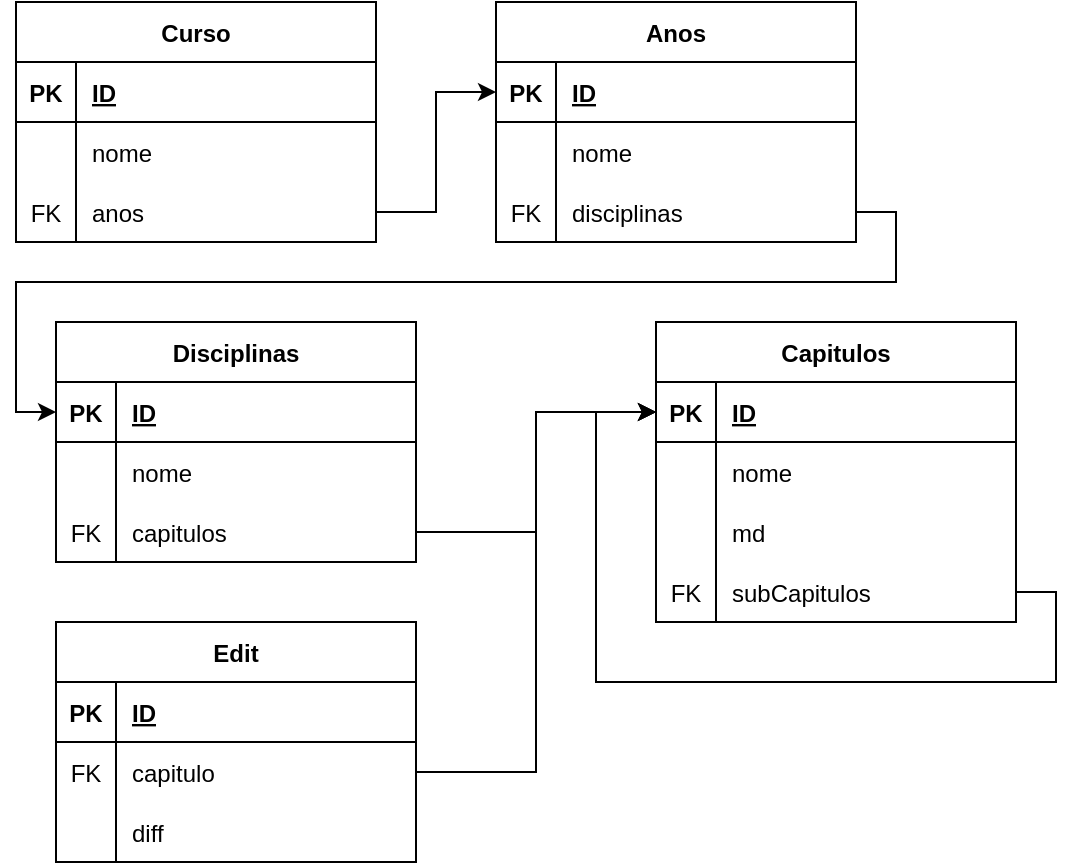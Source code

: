 <mxfile version="16.5.1" type="device"><diagram id="s5BIRtOXANLOnDp517IC" name="Page-1"><mxGraphModel dx="813" dy="494" grid="1" gridSize="10" guides="1" tooltips="1" connect="1" arrows="1" fold="1" page="1" pageScale="1" pageWidth="827" pageHeight="1169" math="0" shadow="0"><root><mxCell id="0"/><mxCell id="1" parent="0"/><mxCell id="8ezfdWUTv3IMdmQRVRtc-47" value="Curso" style="shape=table;startSize=30;container=1;collapsible=1;childLayout=tableLayout;fixedRows=1;rowLines=0;fontStyle=1;align=center;resizeLast=1;" vertex="1" parent="1"><mxGeometry x="40" y="200" width="180" height="120" as="geometry"/></mxCell><mxCell id="8ezfdWUTv3IMdmQRVRtc-48" value="" style="shape=tableRow;horizontal=0;startSize=0;swimlaneHead=0;swimlaneBody=0;fillColor=none;collapsible=0;dropTarget=0;points=[[0,0.5],[1,0.5]];portConstraint=eastwest;top=0;left=0;right=0;bottom=1;" vertex="1" parent="8ezfdWUTv3IMdmQRVRtc-47"><mxGeometry y="30" width="180" height="30" as="geometry"/></mxCell><mxCell id="8ezfdWUTv3IMdmQRVRtc-49" value="PK" style="shape=partialRectangle;connectable=0;fillColor=none;top=0;left=0;bottom=0;right=0;fontStyle=1;overflow=hidden;" vertex="1" parent="8ezfdWUTv3IMdmQRVRtc-48"><mxGeometry width="30" height="30" as="geometry"><mxRectangle width="30" height="30" as="alternateBounds"/></mxGeometry></mxCell><mxCell id="8ezfdWUTv3IMdmQRVRtc-50" value="ID" style="shape=partialRectangle;connectable=0;fillColor=none;top=0;left=0;bottom=0;right=0;align=left;spacingLeft=6;fontStyle=5;overflow=hidden;" vertex="1" parent="8ezfdWUTv3IMdmQRVRtc-48"><mxGeometry x="30" width="150" height="30" as="geometry"><mxRectangle width="150" height="30" as="alternateBounds"/></mxGeometry></mxCell><mxCell id="8ezfdWUTv3IMdmQRVRtc-51" value="" style="shape=tableRow;horizontal=0;startSize=0;swimlaneHead=0;swimlaneBody=0;fillColor=none;collapsible=0;dropTarget=0;points=[[0,0.5],[1,0.5]];portConstraint=eastwest;top=0;left=0;right=0;bottom=0;" vertex="1" parent="8ezfdWUTv3IMdmQRVRtc-47"><mxGeometry y="60" width="180" height="30" as="geometry"/></mxCell><mxCell id="8ezfdWUTv3IMdmQRVRtc-52" value="" style="shape=partialRectangle;connectable=0;fillColor=none;top=0;left=0;bottom=0;right=0;editable=1;overflow=hidden;" vertex="1" parent="8ezfdWUTv3IMdmQRVRtc-51"><mxGeometry width="30" height="30" as="geometry"><mxRectangle width="30" height="30" as="alternateBounds"/></mxGeometry></mxCell><mxCell id="8ezfdWUTv3IMdmQRVRtc-53" value="nome" style="shape=partialRectangle;connectable=0;fillColor=none;top=0;left=0;bottom=0;right=0;align=left;spacingLeft=6;overflow=hidden;" vertex="1" parent="8ezfdWUTv3IMdmQRVRtc-51"><mxGeometry x="30" width="150" height="30" as="geometry"><mxRectangle width="150" height="30" as="alternateBounds"/></mxGeometry></mxCell><mxCell id="8ezfdWUTv3IMdmQRVRtc-54" value="" style="shape=tableRow;horizontal=0;startSize=0;swimlaneHead=0;swimlaneBody=0;fillColor=none;collapsible=0;dropTarget=0;points=[[0,0.5],[1,0.5]];portConstraint=eastwest;top=0;left=0;right=0;bottom=0;" vertex="1" parent="8ezfdWUTv3IMdmQRVRtc-47"><mxGeometry y="90" width="180" height="30" as="geometry"/></mxCell><mxCell id="8ezfdWUTv3IMdmQRVRtc-55" value="FK" style="shape=partialRectangle;connectable=0;fillColor=none;top=0;left=0;bottom=0;right=0;editable=1;overflow=hidden;" vertex="1" parent="8ezfdWUTv3IMdmQRVRtc-54"><mxGeometry width="30" height="30" as="geometry"><mxRectangle width="30" height="30" as="alternateBounds"/></mxGeometry></mxCell><mxCell id="8ezfdWUTv3IMdmQRVRtc-56" value="anos" style="shape=partialRectangle;connectable=0;fillColor=none;top=0;left=0;bottom=0;right=0;align=left;spacingLeft=6;overflow=hidden;" vertex="1" parent="8ezfdWUTv3IMdmQRVRtc-54"><mxGeometry x="30" width="150" height="30" as="geometry"><mxRectangle width="150" height="30" as="alternateBounds"/></mxGeometry></mxCell><mxCell id="8ezfdWUTv3IMdmQRVRtc-60" value="Anos" style="shape=table;startSize=30;container=1;collapsible=1;childLayout=tableLayout;fixedRows=1;rowLines=0;fontStyle=1;align=center;resizeLast=1;" vertex="1" parent="1"><mxGeometry x="280" y="200" width="180" height="120" as="geometry"/></mxCell><mxCell id="8ezfdWUTv3IMdmQRVRtc-61" value="" style="shape=tableRow;horizontal=0;startSize=0;swimlaneHead=0;swimlaneBody=0;fillColor=none;collapsible=0;dropTarget=0;points=[[0,0.5],[1,0.5]];portConstraint=eastwest;top=0;left=0;right=0;bottom=1;" vertex="1" parent="8ezfdWUTv3IMdmQRVRtc-60"><mxGeometry y="30" width="180" height="30" as="geometry"/></mxCell><mxCell id="8ezfdWUTv3IMdmQRVRtc-62" value="PK" style="shape=partialRectangle;connectable=0;fillColor=none;top=0;left=0;bottom=0;right=0;fontStyle=1;overflow=hidden;" vertex="1" parent="8ezfdWUTv3IMdmQRVRtc-61"><mxGeometry width="30" height="30" as="geometry"><mxRectangle width="30" height="30" as="alternateBounds"/></mxGeometry></mxCell><mxCell id="8ezfdWUTv3IMdmQRVRtc-63" value="ID" style="shape=partialRectangle;connectable=0;fillColor=none;top=0;left=0;bottom=0;right=0;align=left;spacingLeft=6;fontStyle=5;overflow=hidden;" vertex="1" parent="8ezfdWUTv3IMdmQRVRtc-61"><mxGeometry x="30" width="150" height="30" as="geometry"><mxRectangle width="150" height="30" as="alternateBounds"/></mxGeometry></mxCell><mxCell id="8ezfdWUTv3IMdmQRVRtc-64" value="" style="shape=tableRow;horizontal=0;startSize=0;swimlaneHead=0;swimlaneBody=0;fillColor=none;collapsible=0;dropTarget=0;points=[[0,0.5],[1,0.5]];portConstraint=eastwest;top=0;left=0;right=0;bottom=0;" vertex="1" parent="8ezfdWUTv3IMdmQRVRtc-60"><mxGeometry y="60" width="180" height="30" as="geometry"/></mxCell><mxCell id="8ezfdWUTv3IMdmQRVRtc-65" value="" style="shape=partialRectangle;connectable=0;fillColor=none;top=0;left=0;bottom=0;right=0;editable=1;overflow=hidden;" vertex="1" parent="8ezfdWUTv3IMdmQRVRtc-64"><mxGeometry width="30" height="30" as="geometry"><mxRectangle width="30" height="30" as="alternateBounds"/></mxGeometry></mxCell><mxCell id="8ezfdWUTv3IMdmQRVRtc-66" value="nome" style="shape=partialRectangle;connectable=0;fillColor=none;top=0;left=0;bottom=0;right=0;align=left;spacingLeft=6;overflow=hidden;" vertex="1" parent="8ezfdWUTv3IMdmQRVRtc-64"><mxGeometry x="30" width="150" height="30" as="geometry"><mxRectangle width="150" height="30" as="alternateBounds"/></mxGeometry></mxCell><mxCell id="8ezfdWUTv3IMdmQRVRtc-67" value="" style="shape=tableRow;horizontal=0;startSize=0;swimlaneHead=0;swimlaneBody=0;fillColor=none;collapsible=0;dropTarget=0;points=[[0,0.5],[1,0.5]];portConstraint=eastwest;top=0;left=0;right=0;bottom=0;" vertex="1" parent="8ezfdWUTv3IMdmQRVRtc-60"><mxGeometry y="90" width="180" height="30" as="geometry"/></mxCell><mxCell id="8ezfdWUTv3IMdmQRVRtc-68" value="FK" style="shape=partialRectangle;connectable=0;fillColor=none;top=0;left=0;bottom=0;right=0;editable=1;overflow=hidden;" vertex="1" parent="8ezfdWUTv3IMdmQRVRtc-67"><mxGeometry width="30" height="30" as="geometry"><mxRectangle width="30" height="30" as="alternateBounds"/></mxGeometry></mxCell><mxCell id="8ezfdWUTv3IMdmQRVRtc-69" value="disciplinas" style="shape=partialRectangle;connectable=0;fillColor=none;top=0;left=0;bottom=0;right=0;align=left;spacingLeft=6;overflow=hidden;" vertex="1" parent="8ezfdWUTv3IMdmQRVRtc-67"><mxGeometry x="30" width="150" height="30" as="geometry"><mxRectangle width="150" height="30" as="alternateBounds"/></mxGeometry></mxCell><mxCell id="8ezfdWUTv3IMdmQRVRtc-73" value="Disciplinas" style="shape=table;startSize=30;container=1;collapsible=1;childLayout=tableLayout;fixedRows=1;rowLines=0;fontStyle=1;align=center;resizeLast=1;" vertex="1" parent="1"><mxGeometry x="60" y="360" width="180" height="120" as="geometry"/></mxCell><mxCell id="8ezfdWUTv3IMdmQRVRtc-74" value="" style="shape=tableRow;horizontal=0;startSize=0;swimlaneHead=0;swimlaneBody=0;fillColor=none;collapsible=0;dropTarget=0;points=[[0,0.5],[1,0.5]];portConstraint=eastwest;top=0;left=0;right=0;bottom=1;" vertex="1" parent="8ezfdWUTv3IMdmQRVRtc-73"><mxGeometry y="30" width="180" height="30" as="geometry"/></mxCell><mxCell id="8ezfdWUTv3IMdmQRVRtc-75" value="PK" style="shape=partialRectangle;connectable=0;fillColor=none;top=0;left=0;bottom=0;right=0;fontStyle=1;overflow=hidden;" vertex="1" parent="8ezfdWUTv3IMdmQRVRtc-74"><mxGeometry width="30" height="30" as="geometry"><mxRectangle width="30" height="30" as="alternateBounds"/></mxGeometry></mxCell><mxCell id="8ezfdWUTv3IMdmQRVRtc-76" value="ID" style="shape=partialRectangle;connectable=0;fillColor=none;top=0;left=0;bottom=0;right=0;align=left;spacingLeft=6;fontStyle=5;overflow=hidden;" vertex="1" parent="8ezfdWUTv3IMdmQRVRtc-74"><mxGeometry x="30" width="150" height="30" as="geometry"><mxRectangle width="150" height="30" as="alternateBounds"/></mxGeometry></mxCell><mxCell id="8ezfdWUTv3IMdmQRVRtc-77" value="" style="shape=tableRow;horizontal=0;startSize=0;swimlaneHead=0;swimlaneBody=0;fillColor=none;collapsible=0;dropTarget=0;points=[[0,0.5],[1,0.5]];portConstraint=eastwest;top=0;left=0;right=0;bottom=0;" vertex="1" parent="8ezfdWUTv3IMdmQRVRtc-73"><mxGeometry y="60" width="180" height="30" as="geometry"/></mxCell><mxCell id="8ezfdWUTv3IMdmQRVRtc-78" value="" style="shape=partialRectangle;connectable=0;fillColor=none;top=0;left=0;bottom=0;right=0;editable=1;overflow=hidden;" vertex="1" parent="8ezfdWUTv3IMdmQRVRtc-77"><mxGeometry width="30" height="30" as="geometry"><mxRectangle width="30" height="30" as="alternateBounds"/></mxGeometry></mxCell><mxCell id="8ezfdWUTv3IMdmQRVRtc-79" value="nome" style="shape=partialRectangle;connectable=0;fillColor=none;top=0;left=0;bottom=0;right=0;align=left;spacingLeft=6;overflow=hidden;" vertex="1" parent="8ezfdWUTv3IMdmQRVRtc-77"><mxGeometry x="30" width="150" height="30" as="geometry"><mxRectangle width="150" height="30" as="alternateBounds"/></mxGeometry></mxCell><mxCell id="8ezfdWUTv3IMdmQRVRtc-80" value="" style="shape=tableRow;horizontal=0;startSize=0;swimlaneHead=0;swimlaneBody=0;fillColor=none;collapsible=0;dropTarget=0;points=[[0,0.5],[1,0.5]];portConstraint=eastwest;top=0;left=0;right=0;bottom=0;" vertex="1" parent="8ezfdWUTv3IMdmQRVRtc-73"><mxGeometry y="90" width="180" height="30" as="geometry"/></mxCell><mxCell id="8ezfdWUTv3IMdmQRVRtc-81" value="FK" style="shape=partialRectangle;connectable=0;fillColor=none;top=0;left=0;bottom=0;right=0;editable=1;overflow=hidden;" vertex="1" parent="8ezfdWUTv3IMdmQRVRtc-80"><mxGeometry width="30" height="30" as="geometry"><mxRectangle width="30" height="30" as="alternateBounds"/></mxGeometry></mxCell><mxCell id="8ezfdWUTv3IMdmQRVRtc-82" value="capitulos" style="shape=partialRectangle;connectable=0;fillColor=none;top=0;left=0;bottom=0;right=0;align=left;spacingLeft=6;overflow=hidden;" vertex="1" parent="8ezfdWUTv3IMdmQRVRtc-80"><mxGeometry x="30" width="150" height="30" as="geometry"><mxRectangle width="150" height="30" as="alternateBounds"/></mxGeometry></mxCell><mxCell id="8ezfdWUTv3IMdmQRVRtc-86" value="Capitulos" style="shape=table;startSize=30;container=1;collapsible=1;childLayout=tableLayout;fixedRows=1;rowLines=0;fontStyle=1;align=center;resizeLast=1;" vertex="1" parent="1"><mxGeometry x="360" y="360" width="180" height="150" as="geometry"/></mxCell><mxCell id="8ezfdWUTv3IMdmQRVRtc-87" value="" style="shape=tableRow;horizontal=0;startSize=0;swimlaneHead=0;swimlaneBody=0;fillColor=none;collapsible=0;dropTarget=0;points=[[0,0.5],[1,0.5]];portConstraint=eastwest;top=0;left=0;right=0;bottom=1;" vertex="1" parent="8ezfdWUTv3IMdmQRVRtc-86"><mxGeometry y="30" width="180" height="30" as="geometry"/></mxCell><mxCell id="8ezfdWUTv3IMdmQRVRtc-88" value="PK" style="shape=partialRectangle;connectable=0;fillColor=none;top=0;left=0;bottom=0;right=0;fontStyle=1;overflow=hidden;" vertex="1" parent="8ezfdWUTv3IMdmQRVRtc-87"><mxGeometry width="30" height="30" as="geometry"><mxRectangle width="30" height="30" as="alternateBounds"/></mxGeometry></mxCell><mxCell id="8ezfdWUTv3IMdmQRVRtc-89" value="ID" style="shape=partialRectangle;connectable=0;fillColor=none;top=0;left=0;bottom=0;right=0;align=left;spacingLeft=6;fontStyle=5;overflow=hidden;" vertex="1" parent="8ezfdWUTv3IMdmQRVRtc-87"><mxGeometry x="30" width="150" height="30" as="geometry"><mxRectangle width="150" height="30" as="alternateBounds"/></mxGeometry></mxCell><mxCell id="8ezfdWUTv3IMdmQRVRtc-90" value="" style="shape=tableRow;horizontal=0;startSize=0;swimlaneHead=0;swimlaneBody=0;fillColor=none;collapsible=0;dropTarget=0;points=[[0,0.5],[1,0.5]];portConstraint=eastwest;top=0;left=0;right=0;bottom=0;" vertex="1" parent="8ezfdWUTv3IMdmQRVRtc-86"><mxGeometry y="60" width="180" height="30" as="geometry"/></mxCell><mxCell id="8ezfdWUTv3IMdmQRVRtc-91" value="" style="shape=partialRectangle;connectable=0;fillColor=none;top=0;left=0;bottom=0;right=0;editable=1;overflow=hidden;" vertex="1" parent="8ezfdWUTv3IMdmQRVRtc-90"><mxGeometry width="30" height="30" as="geometry"><mxRectangle width="30" height="30" as="alternateBounds"/></mxGeometry></mxCell><mxCell id="8ezfdWUTv3IMdmQRVRtc-92" value="nome" style="shape=partialRectangle;connectable=0;fillColor=none;top=0;left=0;bottom=0;right=0;align=left;spacingLeft=6;overflow=hidden;" vertex="1" parent="8ezfdWUTv3IMdmQRVRtc-90"><mxGeometry x="30" width="150" height="30" as="geometry"><mxRectangle width="150" height="30" as="alternateBounds"/></mxGeometry></mxCell><mxCell id="8ezfdWUTv3IMdmQRVRtc-93" value="" style="shape=tableRow;horizontal=0;startSize=0;swimlaneHead=0;swimlaneBody=0;fillColor=none;collapsible=0;dropTarget=0;points=[[0,0.5],[1,0.5]];portConstraint=eastwest;top=0;left=0;right=0;bottom=0;" vertex="1" parent="8ezfdWUTv3IMdmQRVRtc-86"><mxGeometry y="90" width="180" height="30" as="geometry"/></mxCell><mxCell id="8ezfdWUTv3IMdmQRVRtc-94" value="" style="shape=partialRectangle;connectable=0;fillColor=none;top=0;left=0;bottom=0;right=0;editable=1;overflow=hidden;" vertex="1" parent="8ezfdWUTv3IMdmQRVRtc-93"><mxGeometry width="30" height="30" as="geometry"><mxRectangle width="30" height="30" as="alternateBounds"/></mxGeometry></mxCell><mxCell id="8ezfdWUTv3IMdmQRVRtc-95" value="md" style="shape=partialRectangle;connectable=0;fillColor=none;top=0;left=0;bottom=0;right=0;align=left;spacingLeft=6;overflow=hidden;" vertex="1" parent="8ezfdWUTv3IMdmQRVRtc-93"><mxGeometry x="30" width="150" height="30" as="geometry"><mxRectangle width="150" height="30" as="alternateBounds"/></mxGeometry></mxCell><mxCell id="8ezfdWUTv3IMdmQRVRtc-96" value="" style="shape=tableRow;horizontal=0;startSize=0;swimlaneHead=0;swimlaneBody=0;fillColor=none;collapsible=0;dropTarget=0;points=[[0,0.5],[1,0.5]];portConstraint=eastwest;top=0;left=0;right=0;bottom=0;" vertex="1" parent="8ezfdWUTv3IMdmQRVRtc-86"><mxGeometry y="120" width="180" height="30" as="geometry"/></mxCell><mxCell id="8ezfdWUTv3IMdmQRVRtc-97" value="FK" style="shape=partialRectangle;connectable=0;fillColor=none;top=0;left=0;bottom=0;right=0;editable=1;overflow=hidden;" vertex="1" parent="8ezfdWUTv3IMdmQRVRtc-96"><mxGeometry width="30" height="30" as="geometry"><mxRectangle width="30" height="30" as="alternateBounds"/></mxGeometry></mxCell><mxCell id="8ezfdWUTv3IMdmQRVRtc-98" value="subCapitulos" style="shape=partialRectangle;connectable=0;fillColor=none;top=0;left=0;bottom=0;right=0;align=left;spacingLeft=6;overflow=hidden;" vertex="1" parent="8ezfdWUTv3IMdmQRVRtc-96"><mxGeometry x="30" width="150" height="30" as="geometry"><mxRectangle width="150" height="30" as="alternateBounds"/></mxGeometry></mxCell><mxCell id="8ezfdWUTv3IMdmQRVRtc-102" style="edgeStyle=orthogonalEdgeStyle;rounded=0;orthogonalLoop=1;jettySize=auto;html=1;exitX=1;exitY=0.5;exitDx=0;exitDy=0;entryX=0;entryY=0.5;entryDx=0;entryDy=0;" edge="1" parent="8ezfdWUTv3IMdmQRVRtc-86" source="8ezfdWUTv3IMdmQRVRtc-96" target="8ezfdWUTv3IMdmQRVRtc-87"><mxGeometry relative="1" as="geometry"><mxPoint y="50" as="targetPoint"/><Array as="points"><mxPoint x="200" y="135"/><mxPoint x="200" y="180"/><mxPoint x="-30" y="180"/><mxPoint x="-30" y="45"/></Array></mxGeometry></mxCell><mxCell id="8ezfdWUTv3IMdmQRVRtc-99" style="edgeStyle=orthogonalEdgeStyle;rounded=0;orthogonalLoop=1;jettySize=auto;html=1;entryX=0;entryY=0.5;entryDx=0;entryDy=0;" edge="1" parent="1" source="8ezfdWUTv3IMdmQRVRtc-54" target="8ezfdWUTv3IMdmQRVRtc-61"><mxGeometry relative="1" as="geometry"/></mxCell><mxCell id="8ezfdWUTv3IMdmQRVRtc-100" style="edgeStyle=orthogonalEdgeStyle;rounded=0;orthogonalLoop=1;jettySize=auto;html=1;entryX=0;entryY=0.5;entryDx=0;entryDy=0;exitX=1;exitY=0.5;exitDx=0;exitDy=0;" edge="1" parent="1" source="8ezfdWUTv3IMdmQRVRtc-67" target="8ezfdWUTv3IMdmQRVRtc-74"><mxGeometry relative="1" as="geometry"><Array as="points"><mxPoint x="480" y="305"/><mxPoint x="480" y="340"/><mxPoint x="40" y="340"/><mxPoint x="40" y="405"/></Array></mxGeometry></mxCell><mxCell id="8ezfdWUTv3IMdmQRVRtc-101" style="edgeStyle=orthogonalEdgeStyle;rounded=0;orthogonalLoop=1;jettySize=auto;html=1;entryX=0;entryY=0.5;entryDx=0;entryDy=0;" edge="1" parent="1" source="8ezfdWUTv3IMdmQRVRtc-80" target="8ezfdWUTv3IMdmQRVRtc-87"><mxGeometry relative="1" as="geometry"/></mxCell><mxCell id="8ezfdWUTv3IMdmQRVRtc-103" value="Edit" style="shape=table;startSize=30;container=1;collapsible=1;childLayout=tableLayout;fixedRows=1;rowLines=0;fontStyle=1;align=center;resizeLast=1;" vertex="1" parent="1"><mxGeometry x="60" y="510" width="180" height="120" as="geometry"/></mxCell><mxCell id="8ezfdWUTv3IMdmQRVRtc-104" value="" style="shape=tableRow;horizontal=0;startSize=0;swimlaneHead=0;swimlaneBody=0;fillColor=none;collapsible=0;dropTarget=0;points=[[0,0.5],[1,0.5]];portConstraint=eastwest;top=0;left=0;right=0;bottom=1;" vertex="1" parent="8ezfdWUTv3IMdmQRVRtc-103"><mxGeometry y="30" width="180" height="30" as="geometry"/></mxCell><mxCell id="8ezfdWUTv3IMdmQRVRtc-105" value="PK" style="shape=partialRectangle;connectable=0;fillColor=none;top=0;left=0;bottom=0;right=0;fontStyle=1;overflow=hidden;" vertex="1" parent="8ezfdWUTv3IMdmQRVRtc-104"><mxGeometry width="30" height="30" as="geometry"><mxRectangle width="30" height="30" as="alternateBounds"/></mxGeometry></mxCell><mxCell id="8ezfdWUTv3IMdmQRVRtc-106" value="ID" style="shape=partialRectangle;connectable=0;fillColor=none;top=0;left=0;bottom=0;right=0;align=left;spacingLeft=6;fontStyle=5;overflow=hidden;" vertex="1" parent="8ezfdWUTv3IMdmQRVRtc-104"><mxGeometry x="30" width="150" height="30" as="geometry"><mxRectangle width="150" height="30" as="alternateBounds"/></mxGeometry></mxCell><mxCell id="8ezfdWUTv3IMdmQRVRtc-107" value="" style="shape=tableRow;horizontal=0;startSize=0;swimlaneHead=0;swimlaneBody=0;fillColor=none;collapsible=0;dropTarget=0;points=[[0,0.5],[1,0.5]];portConstraint=eastwest;top=0;left=0;right=0;bottom=0;" vertex="1" parent="8ezfdWUTv3IMdmQRVRtc-103"><mxGeometry y="60" width="180" height="30" as="geometry"/></mxCell><mxCell id="8ezfdWUTv3IMdmQRVRtc-108" value="FK" style="shape=partialRectangle;connectable=0;fillColor=none;top=0;left=0;bottom=0;right=0;editable=1;overflow=hidden;" vertex="1" parent="8ezfdWUTv3IMdmQRVRtc-107"><mxGeometry width="30" height="30" as="geometry"><mxRectangle width="30" height="30" as="alternateBounds"/></mxGeometry></mxCell><mxCell id="8ezfdWUTv3IMdmQRVRtc-109" value="capitulo" style="shape=partialRectangle;connectable=0;fillColor=none;top=0;left=0;bottom=0;right=0;align=left;spacingLeft=6;overflow=hidden;" vertex="1" parent="8ezfdWUTv3IMdmQRVRtc-107"><mxGeometry x="30" width="150" height="30" as="geometry"><mxRectangle width="150" height="30" as="alternateBounds"/></mxGeometry></mxCell><mxCell id="8ezfdWUTv3IMdmQRVRtc-110" value="" style="shape=tableRow;horizontal=0;startSize=0;swimlaneHead=0;swimlaneBody=0;fillColor=none;collapsible=0;dropTarget=0;points=[[0,0.5],[1,0.5]];portConstraint=eastwest;top=0;left=0;right=0;bottom=0;" vertex="1" parent="8ezfdWUTv3IMdmQRVRtc-103"><mxGeometry y="90" width="180" height="30" as="geometry"/></mxCell><mxCell id="8ezfdWUTv3IMdmQRVRtc-111" value="" style="shape=partialRectangle;connectable=0;fillColor=none;top=0;left=0;bottom=0;right=0;editable=1;overflow=hidden;" vertex="1" parent="8ezfdWUTv3IMdmQRVRtc-110"><mxGeometry width="30" height="30" as="geometry"><mxRectangle width="30" height="30" as="alternateBounds"/></mxGeometry></mxCell><mxCell id="8ezfdWUTv3IMdmQRVRtc-112" value="diff" style="shape=partialRectangle;connectable=0;fillColor=none;top=0;left=0;bottom=0;right=0;align=left;spacingLeft=6;overflow=hidden;" vertex="1" parent="8ezfdWUTv3IMdmQRVRtc-110"><mxGeometry x="30" width="150" height="30" as="geometry"><mxRectangle width="150" height="30" as="alternateBounds"/></mxGeometry></mxCell><mxCell id="8ezfdWUTv3IMdmQRVRtc-116" style="edgeStyle=orthogonalEdgeStyle;rounded=0;orthogonalLoop=1;jettySize=auto;html=1;entryX=0;entryY=0.5;entryDx=0;entryDy=0;" edge="1" parent="1" source="8ezfdWUTv3IMdmQRVRtc-107" target="8ezfdWUTv3IMdmQRVRtc-87"><mxGeometry relative="1" as="geometry"/></mxCell></root></mxGraphModel></diagram></mxfile>